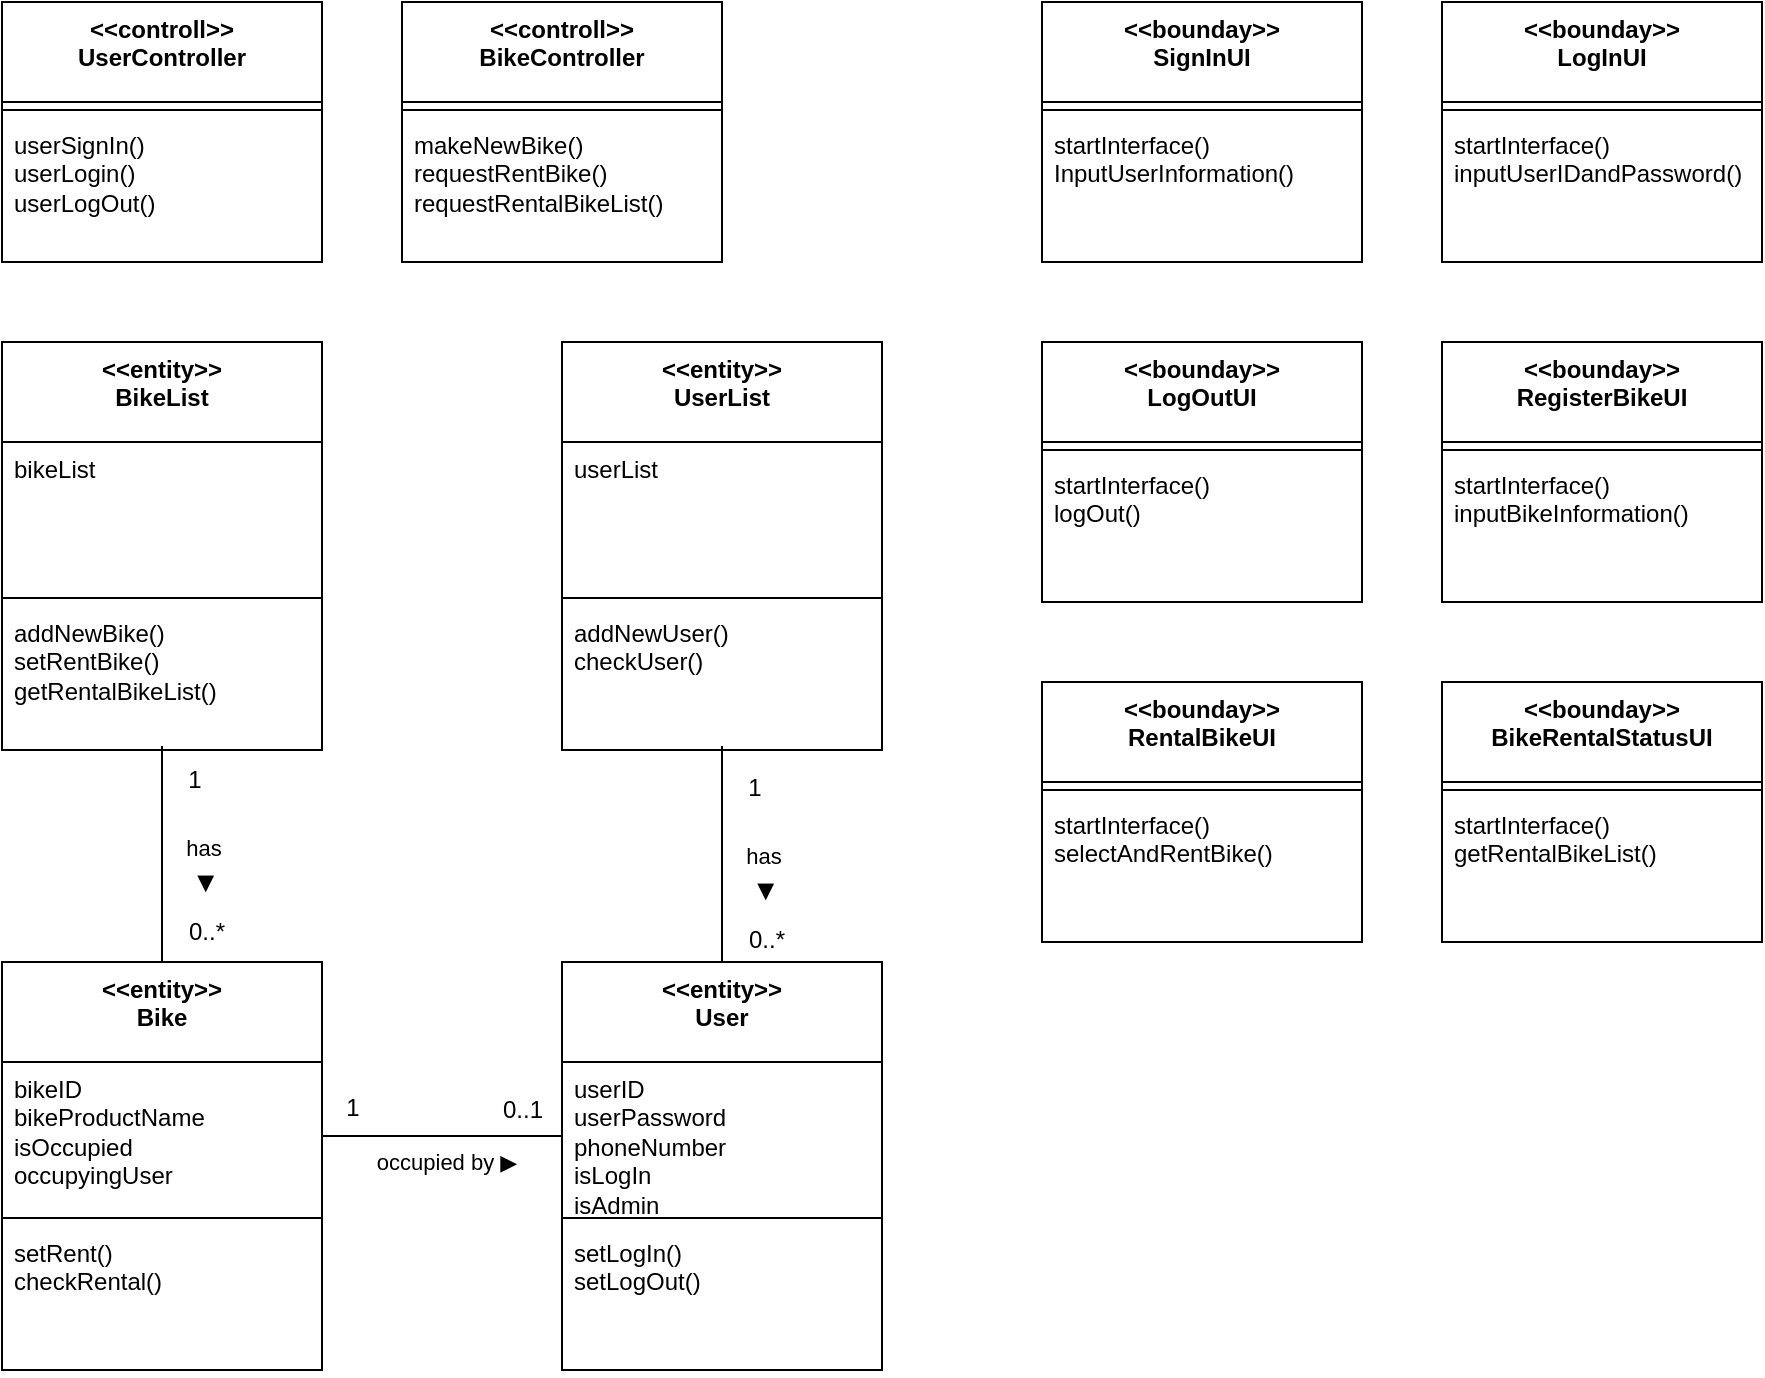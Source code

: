 <mxfile version="27.0.6">
  <diagram name="페이지-1" id="3pHCtD_cYr_nuvRxcvZz">
    <mxGraphModel dx="1306" dy="773" grid="1" gridSize="10" guides="1" tooltips="1" connect="1" arrows="1" fold="1" page="1" pageScale="1" pageWidth="1169" pageHeight="827" math="0" shadow="0">
      <root>
        <mxCell id="0" />
        <mxCell id="1" parent="0" />
        <mxCell id="Qvv73ghP7qG-29LPeC-G-1" value="&amp;lt;&amp;lt;controll&amp;gt;&amp;gt;&lt;div&gt;&lt;div&gt;&lt;div&gt;UserController&lt;/div&gt;&lt;/div&gt;&lt;/div&gt;" style="swimlane;fontStyle=1;align=center;verticalAlign=top;childLayout=stackLayout;horizontal=1;startSize=50;horizontalStack=0;resizeParent=1;resizeParentMax=0;resizeLast=0;collapsible=1;marginBottom=0;whiteSpace=wrap;html=1;" parent="1" vertex="1">
          <mxGeometry x="40" y="40" width="160" height="130" as="geometry">
            <mxRectangle x="50" y="40" width="110" height="60" as="alternateBounds" />
          </mxGeometry>
        </mxCell>
        <mxCell id="Qvv73ghP7qG-29LPeC-G-3" value="" style="line;strokeWidth=1;fillColor=none;align=left;verticalAlign=middle;spacingTop=-1;spacingLeft=3;spacingRight=3;rotatable=0;labelPosition=right;points=[];portConstraint=eastwest;strokeColor=inherit;" parent="Qvv73ghP7qG-29LPeC-G-1" vertex="1">
          <mxGeometry y="50" width="160" height="8" as="geometry" />
        </mxCell>
        <mxCell id="Qvv73ghP7qG-29LPeC-G-4" value="userSignIn()&lt;div&gt;userLogin()&lt;/div&gt;&lt;div&gt;userLogOut()&lt;/div&gt;" style="text;strokeColor=none;fillColor=none;align=left;verticalAlign=top;spacingLeft=4;spacingRight=4;overflow=hidden;rotatable=0;points=[[0,0.5],[1,0.5]];portConstraint=eastwest;whiteSpace=wrap;html=1;" parent="Qvv73ghP7qG-29LPeC-G-1" vertex="1">
          <mxGeometry y="58" width="160" height="72" as="geometry" />
        </mxCell>
        <mxCell id="Qvv73ghP7qG-29LPeC-G-13" value="&amp;lt;&amp;lt;controll&amp;gt;&amp;gt;&lt;div&gt;&lt;div&gt;&lt;div&gt;BikeController&lt;/div&gt;&lt;/div&gt;&lt;/div&gt;" style="swimlane;fontStyle=1;align=center;verticalAlign=top;childLayout=stackLayout;horizontal=1;startSize=50;horizontalStack=0;resizeParent=1;resizeParentMax=0;resizeLast=0;collapsible=1;marginBottom=0;whiteSpace=wrap;html=1;" parent="1" vertex="1">
          <mxGeometry x="240" y="40" width="160" height="130" as="geometry">
            <mxRectangle x="50" y="40" width="110" height="60" as="alternateBounds" />
          </mxGeometry>
        </mxCell>
        <mxCell id="Qvv73ghP7qG-29LPeC-G-15" value="" style="line;strokeWidth=1;fillColor=none;align=left;verticalAlign=middle;spacingTop=-1;spacingLeft=3;spacingRight=3;rotatable=0;labelPosition=right;points=[];portConstraint=eastwest;strokeColor=inherit;" parent="Qvv73ghP7qG-29LPeC-G-13" vertex="1">
          <mxGeometry y="50" width="160" height="8" as="geometry" />
        </mxCell>
        <mxCell id="Qvv73ghP7qG-29LPeC-G-16" value="makeNewBike()&lt;div&gt;requestRentBike()&lt;/div&gt;&lt;div&gt;requestRentalBikeList()&lt;/div&gt;" style="text;strokeColor=none;fillColor=none;align=left;verticalAlign=top;spacingLeft=4;spacingRight=4;overflow=hidden;rotatable=0;points=[[0,0.5],[1,0.5]];portConstraint=eastwest;whiteSpace=wrap;html=1;" parent="Qvv73ghP7qG-29LPeC-G-13" vertex="1">
          <mxGeometry y="58" width="160" height="72" as="geometry" />
        </mxCell>
        <mxCell id="Qvv73ghP7qG-29LPeC-G-18" value="&amp;lt;&amp;lt;bounday&amp;gt;&amp;gt;&lt;div&gt;&lt;div&gt;&lt;div&gt;SignInUI&lt;/div&gt;&lt;/div&gt;&lt;/div&gt;" style="swimlane;fontStyle=1;align=center;verticalAlign=top;childLayout=stackLayout;horizontal=1;startSize=50;horizontalStack=0;resizeParent=1;resizeParentMax=0;resizeLast=0;collapsible=1;marginBottom=0;whiteSpace=wrap;html=1;" parent="1" vertex="1">
          <mxGeometry x="560" y="40" width="160" height="130" as="geometry">
            <mxRectangle x="50" y="40" width="110" height="60" as="alternateBounds" />
          </mxGeometry>
        </mxCell>
        <mxCell id="Qvv73ghP7qG-29LPeC-G-20" value="" style="line;strokeWidth=1;fillColor=none;align=left;verticalAlign=middle;spacingTop=-1;spacingLeft=3;spacingRight=3;rotatable=0;labelPosition=right;points=[];portConstraint=eastwest;strokeColor=inherit;" parent="Qvv73ghP7qG-29LPeC-G-18" vertex="1">
          <mxGeometry y="50" width="160" height="8" as="geometry" />
        </mxCell>
        <mxCell id="Qvv73ghP7qG-29LPeC-G-21" value="&lt;div&gt;startInterface()&lt;/div&gt;InputUserInformation()" style="text;strokeColor=none;fillColor=none;align=left;verticalAlign=top;spacingLeft=4;spacingRight=4;overflow=hidden;rotatable=0;points=[[0,0.5],[1,0.5]];portConstraint=eastwest;whiteSpace=wrap;html=1;" parent="Qvv73ghP7qG-29LPeC-G-18" vertex="1">
          <mxGeometry y="58" width="160" height="72" as="geometry" />
        </mxCell>
        <mxCell id="Qvv73ghP7qG-29LPeC-G-22" value="&amp;lt;&amp;lt;bounday&amp;gt;&amp;gt;&lt;div&gt;&lt;div&gt;&lt;div&gt;LogInUI&lt;/div&gt;&lt;/div&gt;&lt;/div&gt;" style="swimlane;fontStyle=1;align=center;verticalAlign=top;childLayout=stackLayout;horizontal=1;startSize=50;horizontalStack=0;resizeParent=1;resizeParentMax=0;resizeLast=0;collapsible=1;marginBottom=0;whiteSpace=wrap;html=1;" parent="1" vertex="1">
          <mxGeometry x="760" y="40" width="160" height="130" as="geometry">
            <mxRectangle x="50" y="40" width="110" height="60" as="alternateBounds" />
          </mxGeometry>
        </mxCell>
        <mxCell id="Qvv73ghP7qG-29LPeC-G-24" value="" style="line;strokeWidth=1;fillColor=none;align=left;verticalAlign=middle;spacingTop=-1;spacingLeft=3;spacingRight=3;rotatable=0;labelPosition=right;points=[];portConstraint=eastwest;strokeColor=inherit;" parent="Qvv73ghP7qG-29LPeC-G-22" vertex="1">
          <mxGeometry y="50" width="160" height="8" as="geometry" />
        </mxCell>
        <mxCell id="Qvv73ghP7qG-29LPeC-G-25" value="&lt;div&gt;startInterface()&lt;/div&gt;inputUserIDandPassword()" style="text;strokeColor=none;fillColor=none;align=left;verticalAlign=top;spacingLeft=4;spacingRight=4;overflow=hidden;rotatable=0;points=[[0,0.5],[1,0.5]];portConstraint=eastwest;whiteSpace=wrap;html=1;" parent="Qvv73ghP7qG-29LPeC-G-22" vertex="1">
          <mxGeometry y="58" width="160" height="72" as="geometry" />
        </mxCell>
        <mxCell id="Qvv73ghP7qG-29LPeC-G-26" value="&amp;lt;&amp;lt;bounday&amp;gt;&amp;gt;&lt;div&gt;&lt;div&gt;&lt;div&gt;BikeRentalStatusUI&lt;/div&gt;&lt;/div&gt;&lt;/div&gt;" style="swimlane;fontStyle=1;align=center;verticalAlign=top;childLayout=stackLayout;horizontal=1;startSize=50;horizontalStack=0;resizeParent=1;resizeParentMax=0;resizeLast=0;collapsible=1;marginBottom=0;whiteSpace=wrap;html=1;" parent="1" vertex="1">
          <mxGeometry x="760" y="380" width="160" height="130" as="geometry">
            <mxRectangle x="50" y="40" width="110" height="60" as="alternateBounds" />
          </mxGeometry>
        </mxCell>
        <mxCell id="Qvv73ghP7qG-29LPeC-G-28" value="" style="line;strokeWidth=1;fillColor=none;align=left;verticalAlign=middle;spacingTop=-1;spacingLeft=3;spacingRight=3;rotatable=0;labelPosition=right;points=[];portConstraint=eastwest;strokeColor=inherit;" parent="Qvv73ghP7qG-29LPeC-G-26" vertex="1">
          <mxGeometry y="50" width="160" height="8" as="geometry" />
        </mxCell>
        <mxCell id="Qvv73ghP7qG-29LPeC-G-29" value="&lt;div&gt;startInterface()&lt;/div&gt;getRentalBikeList()" style="text;strokeColor=none;fillColor=none;align=left;verticalAlign=top;spacingLeft=4;spacingRight=4;overflow=hidden;rotatable=0;points=[[0,0.5],[1,0.5]];portConstraint=eastwest;whiteSpace=wrap;html=1;" parent="Qvv73ghP7qG-29LPeC-G-26" vertex="1">
          <mxGeometry y="58" width="160" height="72" as="geometry" />
        </mxCell>
        <mxCell id="Qvv73ghP7qG-29LPeC-G-30" value="&amp;lt;&amp;lt;bounday&amp;gt;&amp;gt;&lt;div&gt;LogOutUI&lt;/div&gt;" style="swimlane;fontStyle=1;align=center;verticalAlign=top;childLayout=stackLayout;horizontal=1;startSize=50;horizontalStack=0;resizeParent=1;resizeParentMax=0;resizeLast=0;collapsible=1;marginBottom=0;whiteSpace=wrap;html=1;" parent="1" vertex="1">
          <mxGeometry x="560" y="210" width="160" height="130" as="geometry">
            <mxRectangle x="50" y="40" width="110" height="60" as="alternateBounds" />
          </mxGeometry>
        </mxCell>
        <mxCell id="Qvv73ghP7qG-29LPeC-G-32" value="" style="line;strokeWidth=1;fillColor=none;align=left;verticalAlign=middle;spacingTop=-1;spacingLeft=3;spacingRight=3;rotatable=0;labelPosition=right;points=[];portConstraint=eastwest;strokeColor=inherit;" parent="Qvv73ghP7qG-29LPeC-G-30" vertex="1">
          <mxGeometry y="50" width="160" height="8" as="geometry" />
        </mxCell>
        <mxCell id="Qvv73ghP7qG-29LPeC-G-33" value="&lt;div&gt;startInterface()&lt;/div&gt;logOut()" style="text;strokeColor=none;fillColor=none;align=left;verticalAlign=top;spacingLeft=4;spacingRight=4;overflow=hidden;rotatable=0;points=[[0,0.5],[1,0.5]];portConstraint=eastwest;whiteSpace=wrap;html=1;" parent="Qvv73ghP7qG-29LPeC-G-30" vertex="1">
          <mxGeometry y="58" width="160" height="72" as="geometry" />
        </mxCell>
        <mxCell id="Qvv73ghP7qG-29LPeC-G-34" value="&amp;lt;&amp;lt;bounday&amp;gt;&amp;gt;&lt;div&gt;&lt;div&gt;&lt;div&gt;RegisterBikeUI&lt;/div&gt;&lt;/div&gt;&lt;/div&gt;" style="swimlane;fontStyle=1;align=center;verticalAlign=top;childLayout=stackLayout;horizontal=1;startSize=50;horizontalStack=0;resizeParent=1;resizeParentMax=0;resizeLast=0;collapsible=1;marginBottom=0;whiteSpace=wrap;html=1;" parent="1" vertex="1">
          <mxGeometry x="760" y="210" width="160" height="130" as="geometry">
            <mxRectangle x="50" y="40" width="110" height="60" as="alternateBounds" />
          </mxGeometry>
        </mxCell>
        <mxCell id="Qvv73ghP7qG-29LPeC-G-36" value="" style="line;strokeWidth=1;fillColor=none;align=left;verticalAlign=middle;spacingTop=-1;spacingLeft=3;spacingRight=3;rotatable=0;labelPosition=right;points=[];portConstraint=eastwest;strokeColor=inherit;" parent="Qvv73ghP7qG-29LPeC-G-34" vertex="1">
          <mxGeometry y="50" width="160" height="8" as="geometry" />
        </mxCell>
        <mxCell id="Qvv73ghP7qG-29LPeC-G-37" value="&lt;div&gt;startInterface()&lt;/div&gt;inputBikeInformation()" style="text;strokeColor=none;fillColor=none;align=left;verticalAlign=top;spacingLeft=4;spacingRight=4;overflow=hidden;rotatable=0;points=[[0,0.5],[1,0.5]];portConstraint=eastwest;whiteSpace=wrap;html=1;" parent="Qvv73ghP7qG-29LPeC-G-34" vertex="1">
          <mxGeometry y="58" width="160" height="72" as="geometry" />
        </mxCell>
        <mxCell id="Qvv73ghP7qG-29LPeC-G-38" value="&amp;lt;&amp;lt;bounday&amp;gt;&amp;gt;&lt;div&gt;&lt;div&gt;&lt;div&gt;RentalBikeUI&lt;/div&gt;&lt;/div&gt;&lt;/div&gt;" style="swimlane;fontStyle=1;align=center;verticalAlign=top;childLayout=stackLayout;horizontal=1;startSize=50;horizontalStack=0;resizeParent=1;resizeParentMax=0;resizeLast=0;collapsible=1;marginBottom=0;whiteSpace=wrap;html=1;" parent="1" vertex="1">
          <mxGeometry x="560" y="380" width="160" height="130" as="geometry">
            <mxRectangle x="50" y="40" width="110" height="60" as="alternateBounds" />
          </mxGeometry>
        </mxCell>
        <mxCell id="Qvv73ghP7qG-29LPeC-G-40" value="" style="line;strokeWidth=1;fillColor=none;align=left;verticalAlign=middle;spacingTop=-1;spacingLeft=3;spacingRight=3;rotatable=0;labelPosition=right;points=[];portConstraint=eastwest;strokeColor=inherit;" parent="Qvv73ghP7qG-29LPeC-G-38" vertex="1">
          <mxGeometry y="50" width="160" height="8" as="geometry" />
        </mxCell>
        <mxCell id="Qvv73ghP7qG-29LPeC-G-41" value="&lt;div&gt;startInterface()&lt;/div&gt;selectAndRentBike()" style="text;strokeColor=none;fillColor=none;align=left;verticalAlign=top;spacingLeft=4;spacingRight=4;overflow=hidden;rotatable=0;points=[[0,0.5],[1,0.5]];portConstraint=eastwest;whiteSpace=wrap;html=1;" parent="Qvv73ghP7qG-29LPeC-G-38" vertex="1">
          <mxGeometry y="58" width="160" height="72" as="geometry" />
        </mxCell>
        <mxCell id="Qvv73ghP7qG-29LPeC-G-42" value="&amp;lt;&amp;lt;entity&amp;gt;&amp;gt;&lt;div&gt;&lt;div&gt;&lt;div&gt;User&lt;/div&gt;&lt;/div&gt;&lt;/div&gt;" style="swimlane;fontStyle=1;align=center;verticalAlign=top;childLayout=stackLayout;horizontal=1;startSize=50;horizontalStack=0;resizeParent=1;resizeParentMax=0;resizeLast=0;collapsible=1;marginBottom=0;whiteSpace=wrap;html=1;" parent="1" vertex="1">
          <mxGeometry x="320" y="520" width="160" height="204" as="geometry">
            <mxRectangle x="50" y="40" width="110" height="60" as="alternateBounds" />
          </mxGeometry>
        </mxCell>
        <mxCell id="Qvv73ghP7qG-29LPeC-G-43" value="userID&lt;div&gt;userPassword&lt;/div&gt;&lt;div&gt;phoneNumber&lt;/div&gt;&lt;div&gt;isLogIn&lt;/div&gt;&lt;div&gt;isAdmin&lt;/div&gt;" style="text;strokeColor=none;fillColor=none;align=left;verticalAlign=top;spacingLeft=4;spacingRight=4;overflow=hidden;rotatable=0;points=[[0,0.5],[1,0.5]];portConstraint=eastwest;whiteSpace=wrap;html=1;" parent="Qvv73ghP7qG-29LPeC-G-42" vertex="1">
          <mxGeometry y="50" width="160" height="74" as="geometry" />
        </mxCell>
        <mxCell id="Qvv73ghP7qG-29LPeC-G-44" value="" style="line;strokeWidth=1;fillColor=none;align=left;verticalAlign=middle;spacingTop=-1;spacingLeft=3;spacingRight=3;rotatable=0;labelPosition=right;points=[];portConstraint=eastwest;strokeColor=inherit;" parent="Qvv73ghP7qG-29LPeC-G-42" vertex="1">
          <mxGeometry y="124" width="160" height="8" as="geometry" />
        </mxCell>
        <mxCell id="Qvv73ghP7qG-29LPeC-G-45" value="setLogIn()&lt;div&gt;setLogOut()&lt;/div&gt;" style="text;strokeColor=none;fillColor=none;align=left;verticalAlign=top;spacingLeft=4;spacingRight=4;overflow=hidden;rotatable=0;points=[[0,0.5],[1,0.5]];portConstraint=eastwest;whiteSpace=wrap;html=1;" parent="Qvv73ghP7qG-29LPeC-G-42" vertex="1">
          <mxGeometry y="132" width="160" height="72" as="geometry" />
        </mxCell>
        <mxCell id="Qvv73ghP7qG-29LPeC-G-46" value="&amp;lt;&amp;lt;entity&amp;gt;&amp;gt;&lt;div&gt;&lt;div&gt;&lt;div&gt;Bike&lt;/div&gt;&lt;/div&gt;&lt;/div&gt;" style="swimlane;fontStyle=1;align=center;verticalAlign=top;childLayout=stackLayout;horizontal=1;startSize=50;horizontalStack=0;resizeParent=1;resizeParentMax=0;resizeLast=0;collapsible=1;marginBottom=0;whiteSpace=wrap;html=1;" parent="1" vertex="1">
          <mxGeometry x="40" y="520" width="160" height="204" as="geometry">
            <mxRectangle x="50" y="40" width="110" height="60" as="alternateBounds" />
          </mxGeometry>
        </mxCell>
        <mxCell id="Qvv73ghP7qG-29LPeC-G-47" value="bikeID&lt;div&gt;bikeProductName&lt;/div&gt;&lt;div&gt;isOccupied&lt;/div&gt;&lt;div&gt;occupyingUser&lt;/div&gt;" style="text;strokeColor=none;fillColor=none;align=left;verticalAlign=top;spacingLeft=4;spacingRight=4;overflow=hidden;rotatable=0;points=[[0,0.5],[1,0.5]];portConstraint=eastwest;whiteSpace=wrap;html=1;" parent="Qvv73ghP7qG-29LPeC-G-46" vertex="1">
          <mxGeometry y="50" width="160" height="74" as="geometry" />
        </mxCell>
        <mxCell id="Qvv73ghP7qG-29LPeC-G-48" value="" style="line;strokeWidth=1;fillColor=none;align=left;verticalAlign=middle;spacingTop=-1;spacingLeft=3;spacingRight=3;rotatable=0;labelPosition=right;points=[];portConstraint=eastwest;strokeColor=inherit;" parent="Qvv73ghP7qG-29LPeC-G-46" vertex="1">
          <mxGeometry y="124" width="160" height="8" as="geometry" />
        </mxCell>
        <mxCell id="Qvv73ghP7qG-29LPeC-G-49" value="setRent()&lt;div&gt;checkRental()&lt;/div&gt;" style="text;strokeColor=none;fillColor=none;align=left;verticalAlign=top;spacingLeft=4;spacingRight=4;overflow=hidden;rotatable=0;points=[[0,0.5],[1,0.5]];portConstraint=eastwest;whiteSpace=wrap;html=1;" parent="Qvv73ghP7qG-29LPeC-G-46" vertex="1">
          <mxGeometry y="132" width="160" height="72" as="geometry" />
        </mxCell>
        <mxCell id="n51DBC5dj4tF-gG573EE-1" value="&amp;lt;&amp;lt;entity&amp;gt;&amp;gt;&lt;div&gt;&lt;div&gt;&lt;div&gt;BikeList&lt;/div&gt;&lt;/div&gt;&lt;/div&gt;" style="swimlane;fontStyle=1;align=center;verticalAlign=top;childLayout=stackLayout;horizontal=1;startSize=50;horizontalStack=0;resizeParent=1;resizeParentMax=0;resizeLast=0;collapsible=1;marginBottom=0;whiteSpace=wrap;html=1;" parent="1" vertex="1">
          <mxGeometry x="40" y="210" width="160" height="204" as="geometry">
            <mxRectangle x="50" y="40" width="110" height="60" as="alternateBounds" />
          </mxGeometry>
        </mxCell>
        <mxCell id="n51DBC5dj4tF-gG573EE-2" value="bikeList" style="text;strokeColor=none;fillColor=none;align=left;verticalAlign=top;spacingLeft=4;spacingRight=4;overflow=hidden;rotatable=0;points=[[0,0.5],[1,0.5]];portConstraint=eastwest;whiteSpace=wrap;html=1;" parent="n51DBC5dj4tF-gG573EE-1" vertex="1">
          <mxGeometry y="50" width="160" height="74" as="geometry" />
        </mxCell>
        <mxCell id="n51DBC5dj4tF-gG573EE-3" value="" style="line;strokeWidth=1;fillColor=none;align=left;verticalAlign=middle;spacingTop=-1;spacingLeft=3;spacingRight=3;rotatable=0;labelPosition=right;points=[];portConstraint=eastwest;strokeColor=inherit;" parent="n51DBC5dj4tF-gG573EE-1" vertex="1">
          <mxGeometry y="124" width="160" height="8" as="geometry" />
        </mxCell>
        <mxCell id="n51DBC5dj4tF-gG573EE-4" value="addNewBike()&lt;div&gt;setRentBike()&lt;/div&gt;&lt;div&gt;getRentalBikeList()&lt;/div&gt;" style="text;strokeColor=none;fillColor=none;align=left;verticalAlign=top;spacingLeft=4;spacingRight=4;overflow=hidden;rotatable=0;points=[[0,0.5],[1,0.5]];portConstraint=eastwest;whiteSpace=wrap;html=1;" parent="n51DBC5dj4tF-gG573EE-1" vertex="1">
          <mxGeometry y="132" width="160" height="72" as="geometry" />
        </mxCell>
        <mxCell id="n51DBC5dj4tF-gG573EE-5" value="&amp;lt;&amp;lt;entity&amp;gt;&amp;gt;&lt;div&gt;&lt;div&gt;&lt;div&gt;UserList&lt;/div&gt;&lt;/div&gt;&lt;/div&gt;" style="swimlane;fontStyle=1;align=center;verticalAlign=top;childLayout=stackLayout;horizontal=1;startSize=50;horizontalStack=0;resizeParent=1;resizeParentMax=0;resizeLast=0;collapsible=1;marginBottom=0;whiteSpace=wrap;html=1;" parent="1" vertex="1">
          <mxGeometry x="320" y="210" width="160" height="204" as="geometry">
            <mxRectangle x="50" y="40" width="110" height="60" as="alternateBounds" />
          </mxGeometry>
        </mxCell>
        <mxCell id="n51DBC5dj4tF-gG573EE-6" value="userList" style="text;strokeColor=none;fillColor=none;align=left;verticalAlign=top;spacingLeft=4;spacingRight=4;overflow=hidden;rotatable=0;points=[[0,0.5],[1,0.5]];portConstraint=eastwest;whiteSpace=wrap;html=1;" parent="n51DBC5dj4tF-gG573EE-5" vertex="1">
          <mxGeometry y="50" width="160" height="74" as="geometry" />
        </mxCell>
        <mxCell id="n51DBC5dj4tF-gG573EE-7" value="" style="line;strokeWidth=1;fillColor=none;align=left;verticalAlign=middle;spacingTop=-1;spacingLeft=3;spacingRight=3;rotatable=0;labelPosition=right;points=[];portConstraint=eastwest;strokeColor=inherit;" parent="n51DBC5dj4tF-gG573EE-5" vertex="1">
          <mxGeometry y="124" width="160" height="8" as="geometry" />
        </mxCell>
        <mxCell id="n51DBC5dj4tF-gG573EE-8" value="&lt;div&gt;addNewUser()&lt;/div&gt;checkUser()" style="text;strokeColor=none;fillColor=none;align=left;verticalAlign=top;spacingLeft=4;spacingRight=4;overflow=hidden;rotatable=0;points=[[0,0.5],[1,0.5]];portConstraint=eastwest;whiteSpace=wrap;html=1;" parent="n51DBC5dj4tF-gG573EE-5" vertex="1">
          <mxGeometry y="132" width="160" height="72" as="geometry" />
        </mxCell>
        <mxCell id="n51DBC5dj4tF-gG573EE-9" value="" style="endArrow=none;html=1;rounded=0;exitX=1;exitY=0.5;exitDx=0;exitDy=0;entryX=0;entryY=0.5;entryDx=0;entryDy=0;" parent="1" source="Qvv73ghP7qG-29LPeC-G-47" target="Qvv73ghP7qG-29LPeC-G-43" edge="1">
          <mxGeometry width="50" height="50" relative="1" as="geometry">
            <mxPoint x="240" y="590" as="sourcePoint" />
            <mxPoint x="290" y="540" as="targetPoint" />
          </mxGeometry>
        </mxCell>
        <mxCell id="n51DBC5dj4tF-gG573EE-10" value="occupied by ▶︎" style="edgeLabel;html=1;align=center;verticalAlign=middle;resizable=0;points=[];" parent="n51DBC5dj4tF-gG573EE-9" vertex="1" connectable="0">
          <mxGeometry x="0.033" y="-2" relative="1" as="geometry">
            <mxPoint y="11" as="offset" />
          </mxGeometry>
        </mxCell>
        <mxCell id="n51DBC5dj4tF-gG573EE-11" value="1" style="text;html=1;align=center;verticalAlign=middle;resizable=0;points=[];autosize=1;strokeColor=none;fillColor=none;" parent="1" vertex="1">
          <mxGeometry x="200" y="578" width="30" height="30" as="geometry" />
        </mxCell>
        <mxCell id="n51DBC5dj4tF-gG573EE-12" value="0..1" style="text;html=1;align=center;verticalAlign=middle;resizable=0;points=[];autosize=1;strokeColor=none;fillColor=none;" parent="1" vertex="1">
          <mxGeometry x="280" y="579" width="40" height="30" as="geometry" />
        </mxCell>
        <mxCell id="n51DBC5dj4tF-gG573EE-13" value="" style="endArrow=none;html=1;rounded=0;exitX=0.5;exitY=0;exitDx=0;exitDy=0;entryX=0.5;entryY=0.972;entryDx=0;entryDy=0;entryPerimeter=0;" parent="1" source="Qvv73ghP7qG-29LPeC-G-46" target="n51DBC5dj4tF-gG573EE-4" edge="1">
          <mxGeometry width="50" height="50" relative="1" as="geometry">
            <mxPoint x="240" y="590" as="sourcePoint" />
            <mxPoint x="118" y="414" as="targetPoint" />
          </mxGeometry>
        </mxCell>
        <mxCell id="n51DBC5dj4tF-gG573EE-14" value="has&amp;nbsp;&lt;div&gt;&lt;br&gt;&lt;/div&gt;" style="edgeLabel;html=1;align=center;verticalAlign=middle;resizable=0;points=[];" parent="1" vertex="1" connectable="0">
          <mxGeometry x="142" y="470" as="geometry" />
        </mxCell>
        <mxCell id="n51DBC5dj4tF-gG573EE-15" value="▶︎&lt;br&gt;&lt;div&gt;&lt;br&gt;&lt;/div&gt;" style="edgeLabel;html=1;align=center;verticalAlign=middle;resizable=0;points=[];rotation=90;" parent="1" vertex="1" connectable="0">
          <mxGeometry x="136" y="480" as="geometry" />
        </mxCell>
        <mxCell id="n51DBC5dj4tF-gG573EE-16" value="1" style="text;html=1;align=center;verticalAlign=middle;resizable=0;points=[];autosize=1;strokeColor=none;fillColor=none;" parent="1" vertex="1">
          <mxGeometry x="121" y="414" width="30" height="30" as="geometry" />
        </mxCell>
        <mxCell id="n51DBC5dj4tF-gG573EE-17" value="0..*" style="text;html=1;align=center;verticalAlign=middle;resizable=0;points=[];autosize=1;strokeColor=none;fillColor=none;" parent="1" vertex="1">
          <mxGeometry x="122" y="490" width="40" height="30" as="geometry" />
        </mxCell>
        <mxCell id="n51DBC5dj4tF-gG573EE-21" value="" style="endArrow=none;html=1;rounded=0;exitX=0.5;exitY=0;exitDx=0;exitDy=0;entryX=0.5;entryY=0.972;entryDx=0;entryDy=0;entryPerimeter=0;" parent="1" edge="1">
          <mxGeometry width="50" height="50" relative="1" as="geometry">
            <mxPoint x="400" y="520" as="sourcePoint" />
            <mxPoint x="400" y="412" as="targetPoint" />
          </mxGeometry>
        </mxCell>
        <mxCell id="n51DBC5dj4tF-gG573EE-22" value="has&amp;nbsp;&lt;div&gt;&lt;br&gt;&lt;/div&gt;" style="edgeLabel;html=1;align=center;verticalAlign=middle;resizable=0;points=[];" parent="1" vertex="1" connectable="0">
          <mxGeometry x="422" y="474" as="geometry" />
        </mxCell>
        <mxCell id="n51DBC5dj4tF-gG573EE-23" value="▶︎&lt;br&gt;&lt;div&gt;&lt;br&gt;&lt;/div&gt;" style="edgeLabel;html=1;align=center;verticalAlign=middle;resizable=0;points=[];rotation=90;" parent="1" vertex="1" connectable="0">
          <mxGeometry x="416" y="484" as="geometry" />
        </mxCell>
        <mxCell id="n51DBC5dj4tF-gG573EE-24" value="1" style="text;html=1;align=center;verticalAlign=middle;resizable=0;points=[];autosize=1;strokeColor=none;fillColor=none;" parent="1" vertex="1">
          <mxGeometry x="401" y="418" width="30" height="30" as="geometry" />
        </mxCell>
        <mxCell id="n51DBC5dj4tF-gG573EE-25" value="0..*" style="text;html=1;align=center;verticalAlign=middle;resizable=0;points=[];autosize=1;strokeColor=none;fillColor=none;" parent="1" vertex="1">
          <mxGeometry x="402" y="494" width="40" height="30" as="geometry" />
        </mxCell>
      </root>
    </mxGraphModel>
  </diagram>
</mxfile>
